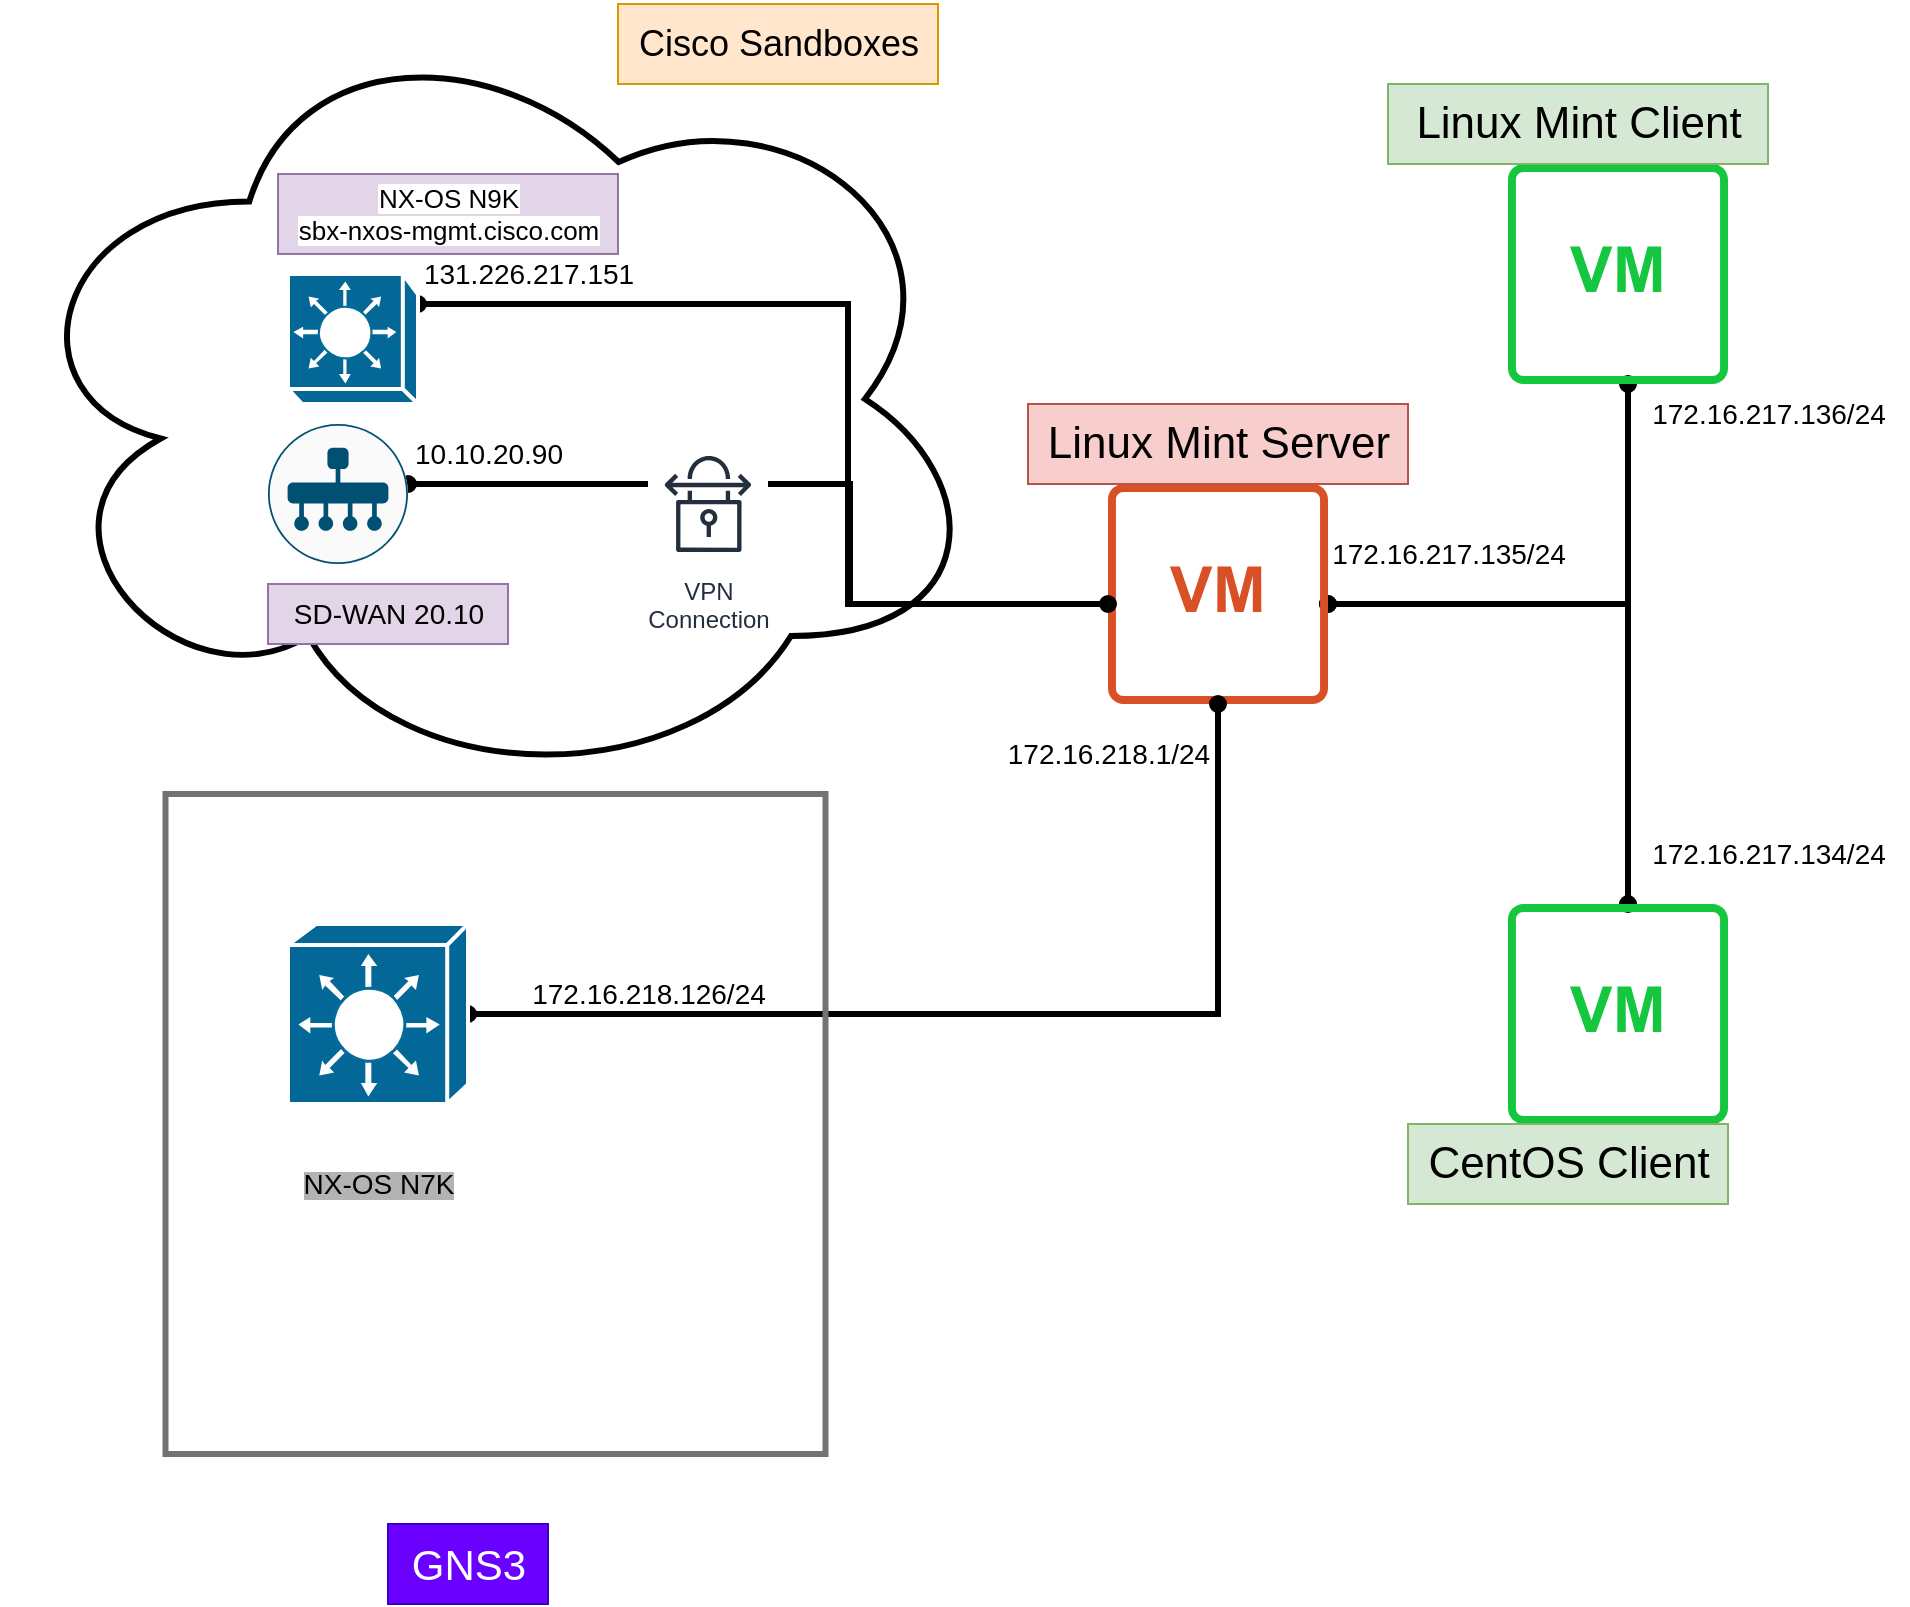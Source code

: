 <mxfile version="22.1.17" type="github">
  <diagram name="Page-1" id="c37626ed-c26b-45fb-9056-f9ebc6bb27b6">
    <mxGraphModel dx="3174" dy="1981" grid="1" gridSize="10" guides="1" tooltips="1" connect="1" arrows="1" fold="1" page="1" pageScale="1" pageWidth="1100" pageHeight="850" background="none" math="0" shadow="0">
      <root>
        <mxCell id="0" />
        <mxCell id="1" parent="0" />
        <mxCell id="5QUIOsg6C6gAUDgOOI8i-7" style="rounded=0;orthogonalLoop=1;jettySize=auto;html=1;fontSize=14;edgeStyle=orthogonalEdgeStyle;endArrow=oval;endFill=1;strokeWidth=3;startArrow=oval;startFill=1;" parent="1" source="5QUIOsg6C6gAUDgOOI8i-2" target="5QUIOsg6C6gAUDgOOI8i-3" edge="1">
          <mxGeometry relative="1" as="geometry">
            <Array as="points">
              <mxPoint x="810" y="300" />
            </Array>
          </mxGeometry>
        </mxCell>
        <mxCell id="5QUIOsg6C6gAUDgOOI8i-8" style="edgeStyle=orthogonalEdgeStyle;rounded=0;orthogonalLoop=1;jettySize=auto;html=1;endArrow=oval;endFill=1;strokeWidth=3;startArrow=oval;startFill=1;" parent="1" source="5QUIOsg6C6gAUDgOOI8i-2" target="5QUIOsg6C6gAUDgOOI8i-4" edge="1">
          <mxGeometry relative="1" as="geometry">
            <Array as="points">
              <mxPoint x="810" y="300" />
            </Array>
          </mxGeometry>
        </mxCell>
        <mxCell id="5QUIOsg6C6gAUDgOOI8i-2" value="" style="sketch=0;pointerEvents=1;shadow=0;dashed=0;html=1;strokeColor=none;fillColor=#D94F26;aspect=fixed;labelPosition=center;verticalLabelPosition=bottom;verticalAlign=top;align=center;outlineConnect=0;shape=mxgraph.vvd.virtual_machine;" parent="1" vertex="1">
          <mxGeometry x="550" y="240" width="110" height="110" as="geometry" />
        </mxCell>
        <mxCell id="5QUIOsg6C6gAUDgOOI8i-3" value="" style="sketch=0;pointerEvents=1;shadow=0;dashed=0;html=1;strokeColor=none;fillColor=#14C73F;aspect=fixed;labelPosition=center;verticalLabelPosition=bottom;verticalAlign=top;align=center;outlineConnect=0;shape=mxgraph.vvd.virtual_machine;gradientColor=none;fillStyle=auto;" parent="1" vertex="1">
          <mxGeometry x="750" y="80" width="110" height="110" as="geometry" />
        </mxCell>
        <mxCell id="5QUIOsg6C6gAUDgOOI8i-4" value="" style="sketch=0;pointerEvents=1;shadow=0;dashed=0;html=1;strokeColor=none;fillColor=#14C73F;aspect=fixed;labelPosition=center;verticalLabelPosition=bottom;verticalAlign=top;align=center;outlineConnect=0;shape=mxgraph.vvd.virtual_machine;" parent="1" vertex="1">
          <mxGeometry x="750" y="450" width="110" height="110" as="geometry" />
        </mxCell>
        <mxCell id="5QUIOsg6C6gAUDgOOI8i-5" value="Linux Mint Client" style="text;html=1;align=center;verticalAlign=middle;resizable=0;points=[];autosize=1;strokeColor=#82b366;fillColor=#d5e8d4;fontSize=22;" parent="1" vertex="1">
          <mxGeometry x="690" y="40" width="190" height="40" as="geometry" />
        </mxCell>
        <mxCell id="5QUIOsg6C6gAUDgOOI8i-6" value="CentOS Client" style="text;html=1;align=center;verticalAlign=middle;resizable=0;points=[];autosize=1;strokeColor=#82b366;fillColor=#d5e8d4;fontSize=22;" parent="1" vertex="1">
          <mxGeometry x="700" y="560" width="160" height="40" as="geometry" />
        </mxCell>
        <mxCell id="SKqrefdbE4jGRK-kVlry-1" value="&lt;font style=&quot;font-size: 14px;&quot;&gt;172.16.217.135/24&lt;/font&gt;" style="text;html=1;align=center;verticalAlign=middle;resizable=0;points=[];autosize=1;strokeColor=none;fillColor=none;strokeWidth=2;" parent="1" vertex="1">
          <mxGeometry x="650" y="260" width="140" height="30" as="geometry" />
        </mxCell>
        <mxCell id="SKqrefdbE4jGRK-kVlry-2" value="&lt;font style=&quot;font-size: 14px;&quot;&gt;172.16.217.136/24&lt;/font&gt;" style="text;html=1;align=center;verticalAlign=middle;resizable=0;points=[];autosize=1;strokeColor=none;fillColor=none;strokeWidth=2;" parent="1" vertex="1">
          <mxGeometry x="810" y="190" width="140" height="30" as="geometry" />
        </mxCell>
        <mxCell id="SKqrefdbE4jGRK-kVlry-3" value="&lt;font style=&quot;font-size: 14px;&quot;&gt;172.16.217.134/24&lt;/font&gt;" style="text;html=1;align=center;verticalAlign=middle;resizable=0;points=[];autosize=1;strokeColor=none;fillColor=none;strokeWidth=2;" parent="1" vertex="1">
          <mxGeometry x="810" y="410" width="140" height="30" as="geometry" />
        </mxCell>
        <mxCell id="SKqrefdbE4jGRK-kVlry-4" value="&lt;font style=&quot;font-size: 22px;&quot;&gt;Linux Mint Server&lt;br&gt;&lt;/font&gt;" style="text;html=1;align=center;verticalAlign=middle;resizable=0;points=[];autosize=1;strokeColor=#b85450;fillColor=#f8cecc;" parent="1" vertex="1">
          <mxGeometry x="510" y="200" width="190" height="40" as="geometry" />
        </mxCell>
        <mxCell id="SKqrefdbE4jGRK-kVlry-8" style="edgeStyle=orthogonalEdgeStyle;rounded=0;orthogonalLoop=1;jettySize=auto;html=1;strokeWidth=3;startArrow=oval;startFill=1;endArrow=oval;endFill=1;" parent="1" source="SKqrefdbE4jGRK-kVlry-7" target="5QUIOsg6C6gAUDgOOI8i-2" edge="1">
          <mxGeometry relative="1" as="geometry" />
        </mxCell>
        <mxCell id="SKqrefdbE4jGRK-kVlry-7" value="" style="shape=mxgraph.cisco.switches.layer_3_switch;sketch=0;html=1;pointerEvents=1;dashed=0;fillColor=#036897;strokeColor=#ffffff;strokeWidth=2;verticalLabelPosition=bottom;verticalAlign=top;align=center;outlineConnect=0;" parent="1" vertex="1">
          <mxGeometry x="140" y="460" width="90" height="90" as="geometry" />
        </mxCell>
        <mxCell id="SKqrefdbE4jGRK-kVlry-9" value="&lt;font style=&quot;font-size: 14px;&quot;&gt;172.16.218.126/24&lt;/font&gt;" style="text;html=1;align=center;verticalAlign=middle;resizable=0;points=[];autosize=1;strokeColor=none;fillColor=none;" parent="1" vertex="1">
          <mxGeometry x="250" y="480" width="140" height="30" as="geometry" />
        </mxCell>
        <mxCell id="SKqrefdbE4jGRK-kVlry-10" value="&lt;font data-darkreader-inline-bgcolor=&quot;&quot; style=&quot;--darkreader-inline-bgcolor: #b7aa91; background-color: rgb(179, 179, 179);&quot;&gt;&lt;font style=&quot;font-size: 14px;&quot;&gt;NX-OS N7K&lt;/font&gt;&lt;br&gt;&lt;/font&gt;" style="text;html=1;align=center;verticalAlign=middle;resizable=0;points=[];autosize=1;strokeColor=none;fillColor=none;" parent="1" vertex="1">
          <mxGeometry x="135" y="575" width="100" height="30" as="geometry" />
        </mxCell>
        <mxCell id="SKqrefdbE4jGRK-kVlry-14" style="edgeStyle=orthogonalEdgeStyle;rounded=0;orthogonalLoop=1;jettySize=auto;html=1;strokeWidth=3;endArrow=oval;endFill=1;startArrow=oval;startFill=1;" parent="1" source="SKqrefdbE4jGRK-kVlry-11" target="5QUIOsg6C6gAUDgOOI8i-2" edge="1">
          <mxGeometry relative="1" as="geometry">
            <Array as="points">
              <mxPoint x="420" y="150" />
              <mxPoint x="420" y="300" />
            </Array>
          </mxGeometry>
        </mxCell>
        <mxCell id="SKqrefdbE4jGRK-kVlry-11" value="" style="shape=mxgraph.cisco.switches.layer_3_switch;sketch=0;html=1;pointerEvents=1;dashed=0;fillColor=#036897;strokeColor=#ffffff;strokeWidth=2;verticalLabelPosition=bottom;verticalAlign=top;align=center;outlineConnect=0;direction=south;" parent="1" vertex="1">
          <mxGeometry x="140" y="135" width="65" height="65" as="geometry" />
        </mxCell>
        <mxCell id="SKqrefdbE4jGRK-kVlry-12" value="&lt;font style=&quot;font-size: 14px;&quot;&gt;172.16.218.1/24&lt;/font&gt;" style="text;html=1;align=center;verticalAlign=middle;resizable=0;points=[];autosize=1;strokeColor=none;fillColor=none;" parent="1" vertex="1">
          <mxGeometry x="490" y="360" width="120" height="30" as="geometry" />
        </mxCell>
        <mxCell id="SKqrefdbE4jGRK-kVlry-13" value="&lt;font style=&quot;font-size: 13px;&quot;&gt;&lt;span data-darkreader-inline-bgcolor=&quot;&quot; style=&quot;background-color: rgb(255, 255, 255); --darkreader-inline-bgcolor: #f5e4c7;&quot;&gt;NX-OS N9K&lt;br&gt;sbx-nxos-mgmt.cisco.com&lt;/span&gt;&lt;br&gt;&lt;/font&gt;" style="text;html=1;align=center;verticalAlign=middle;resizable=0;points=[];autosize=1;strokeColor=#9673a6;fillColor=#e1d5e7;" parent="1" vertex="1">
          <mxGeometry x="135" y="85" width="170" height="40" as="geometry" />
        </mxCell>
        <mxCell id="SKqrefdbE4jGRK-kVlry-16" value="&lt;font style=&quot;font-size: 14px;&quot;&gt;131.226.217.151&lt;/font&gt;" style="text;html=1;align=center;verticalAlign=middle;resizable=0;points=[];autosize=1;strokeColor=none;fillColor=none;" parent="1" vertex="1">
          <mxGeometry x="195" y="120" width="130" height="30" as="geometry" />
        </mxCell>
        <mxCell id="uoScM_JRLTIt4xIplNKj-1" value="" style="ellipse;shape=cloud;whiteSpace=wrap;html=1;fillColor=none;strokeWidth=3;" parent="1" vertex="1">
          <mxGeometry x="-2.5" width="492.5" height="395" as="geometry" />
        </mxCell>
        <mxCell id="uoScM_JRLTIt4xIplNKj-2" value="&lt;font style=&quot;font-size: 18px;&quot;&gt;Cisco Sandboxes&lt;/font&gt;" style="text;html=1;align=center;verticalAlign=middle;resizable=0;points=[];autosize=1;strokeColor=#d79b00;fillColor=#ffe6cc;" parent="1" vertex="1">
          <mxGeometry x="305" width="160" height="40" as="geometry" />
        </mxCell>
        <mxCell id="uoScM_JRLTIt4xIplNKj-3" value="" style="whiteSpace=wrap;html=1;aspect=fixed;fillColor=none;strokeWidth=3;strokeColor=#737373;" parent="1" vertex="1">
          <mxGeometry x="78.75" y="395" width="330" height="330" as="geometry" />
        </mxCell>
        <mxCell id="uoScM_JRLTIt4xIplNKj-4" value="&lt;font style=&quot;font-size: 21px;&quot;&gt;GNS3&lt;/font&gt;" style="text;html=1;align=center;verticalAlign=middle;resizable=0;points=[];autosize=1;strokeColor=#3700CC;fillColor=#6a00ff;fontColor=#ffffff;" parent="1" vertex="1">
          <mxGeometry x="190" y="760" width="80" height="40" as="geometry" />
        </mxCell>
        <mxCell id="KDhRdoc6jdtzvL8qm2EQ-2" style="edgeStyle=orthogonalEdgeStyle;rounded=0;orthogonalLoop=1;jettySize=auto;html=1;strokeWidth=3;startArrow=oval;startFill=1;endArrow=none;endFill=0;" parent="1" source="KDhRdoc6jdtzvL8qm2EQ-1" edge="1">
          <mxGeometry relative="1" as="geometry">
            <mxPoint x="420" y="300" as="targetPoint" />
            <Array as="points">
              <mxPoint x="421" y="240" />
            </Array>
          </mxGeometry>
        </mxCell>
        <mxCell id="KDhRdoc6jdtzvL8qm2EQ-1" value="" style="sketch=0;points=[[0.5,0,0],[1,0.5,0],[0.5,1,0],[0,0.5,0],[0.145,0.145,0],[0.856,0.145,0],[0.855,0.856,0],[0.145,0.855,0]];verticalLabelPosition=bottom;html=1;verticalAlign=top;aspect=fixed;align=center;pointerEvents=1;shape=mxgraph.cisco19.rect;prIcon=vmanage;fillColor=#FAFAFA;strokeColor=#005073;" parent="1" vertex="1">
          <mxGeometry x="130" y="210" width="70" height="70" as="geometry" />
        </mxCell>
        <mxCell id="KDhRdoc6jdtzvL8qm2EQ-3" value="&lt;font style=&quot;font-size: 14px;&quot;&gt;SD-WAN 20.10&lt;/font&gt;" style="text;html=1;align=center;verticalAlign=middle;resizable=0;points=[];autosize=1;strokeColor=#9673a6;fillColor=#e1d5e7;" parent="1" vertex="1">
          <mxGeometry x="130" y="290" width="120" height="30" as="geometry" />
        </mxCell>
        <mxCell id="KDhRdoc6jdtzvL8qm2EQ-4" value="&lt;font style=&quot;font-size: 14px;&quot;&gt;10.10.20.90&lt;/font&gt;" style="text;html=1;align=center;verticalAlign=middle;resizable=0;points=[];autosize=1;strokeColor=none;fillColor=none;" parent="1" vertex="1">
          <mxGeometry x="190" y="210" width="100" height="30" as="geometry" />
        </mxCell>
        <mxCell id="KDhRdoc6jdtzvL8qm2EQ-8" value="VPN&#xa;Connection" style="sketch=0;outlineConnect=0;fontColor=#232F3E;gradientColor=none;strokeColor=#232F3E;fillColor=#ffffff;dashed=0;verticalLabelPosition=bottom;verticalAlign=top;align=center;html=1;fontSize=12;fontStyle=0;aspect=fixed;shape=mxgraph.aws4.resourceIcon;resIcon=mxgraph.aws4.vpn_connection;" parent="1" vertex="1">
          <mxGeometry x="320" y="220" width="60" height="60" as="geometry" />
        </mxCell>
      </root>
    </mxGraphModel>
  </diagram>
</mxfile>
